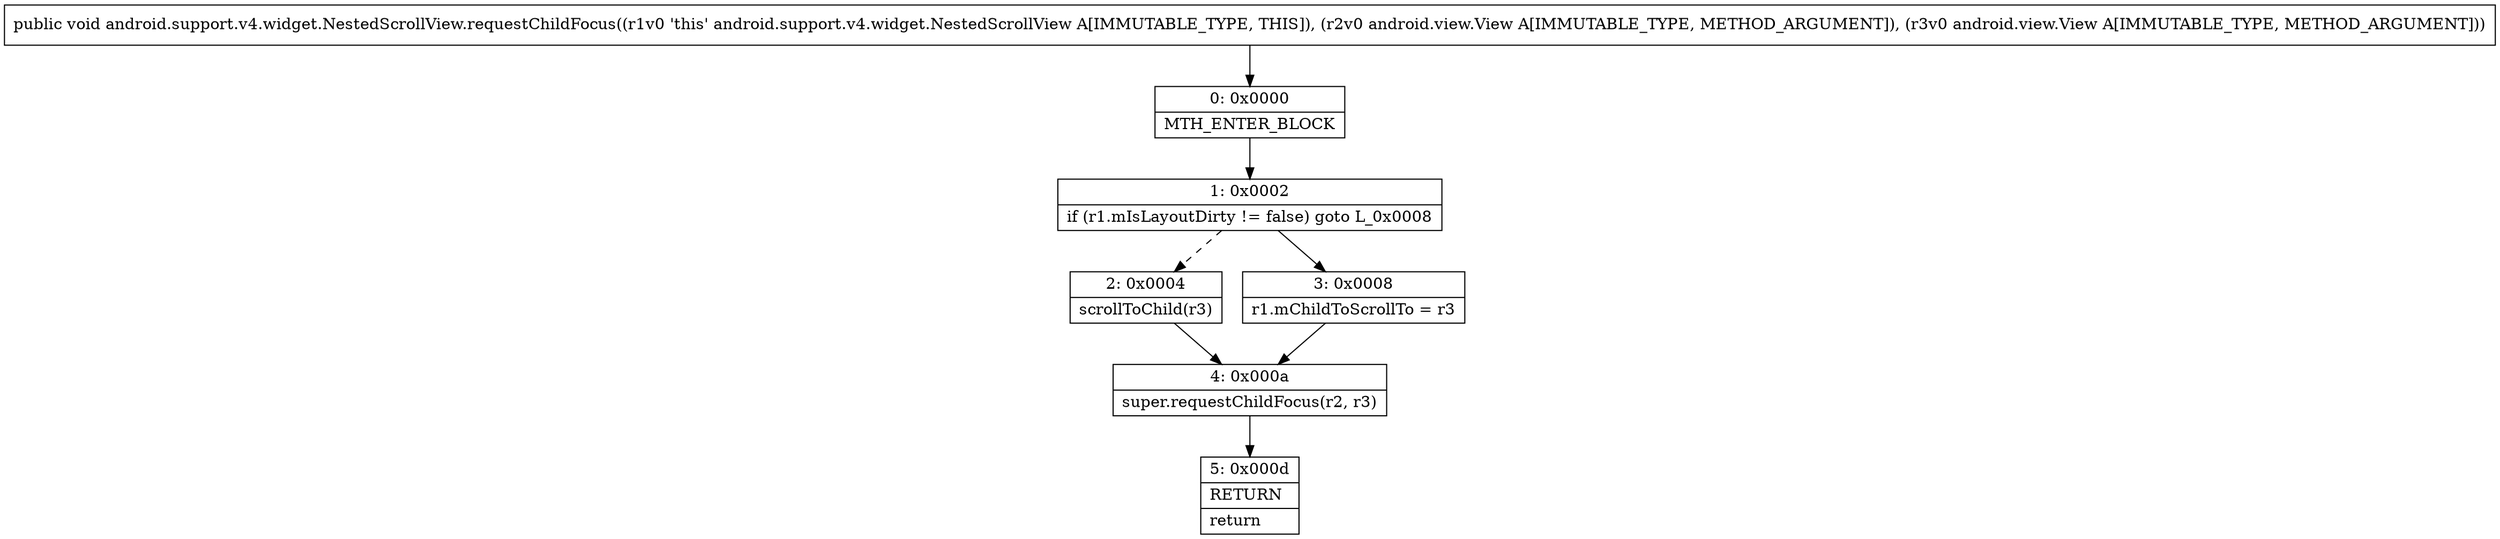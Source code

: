 digraph "CFG forandroid.support.v4.widget.NestedScrollView.requestChildFocus(Landroid\/view\/View;Landroid\/view\/View;)V" {
Node_0 [shape=record,label="{0\:\ 0x0000|MTH_ENTER_BLOCK\l}"];
Node_1 [shape=record,label="{1\:\ 0x0002|if (r1.mIsLayoutDirty != false) goto L_0x0008\l}"];
Node_2 [shape=record,label="{2\:\ 0x0004|scrollToChild(r3)\l}"];
Node_3 [shape=record,label="{3\:\ 0x0008|r1.mChildToScrollTo = r3\l}"];
Node_4 [shape=record,label="{4\:\ 0x000a|super.requestChildFocus(r2, r3)\l}"];
Node_5 [shape=record,label="{5\:\ 0x000d|RETURN\l|return\l}"];
MethodNode[shape=record,label="{public void android.support.v4.widget.NestedScrollView.requestChildFocus((r1v0 'this' android.support.v4.widget.NestedScrollView A[IMMUTABLE_TYPE, THIS]), (r2v0 android.view.View A[IMMUTABLE_TYPE, METHOD_ARGUMENT]), (r3v0 android.view.View A[IMMUTABLE_TYPE, METHOD_ARGUMENT])) }"];
MethodNode -> Node_0;
Node_0 -> Node_1;
Node_1 -> Node_2[style=dashed];
Node_1 -> Node_3;
Node_2 -> Node_4;
Node_3 -> Node_4;
Node_4 -> Node_5;
}

